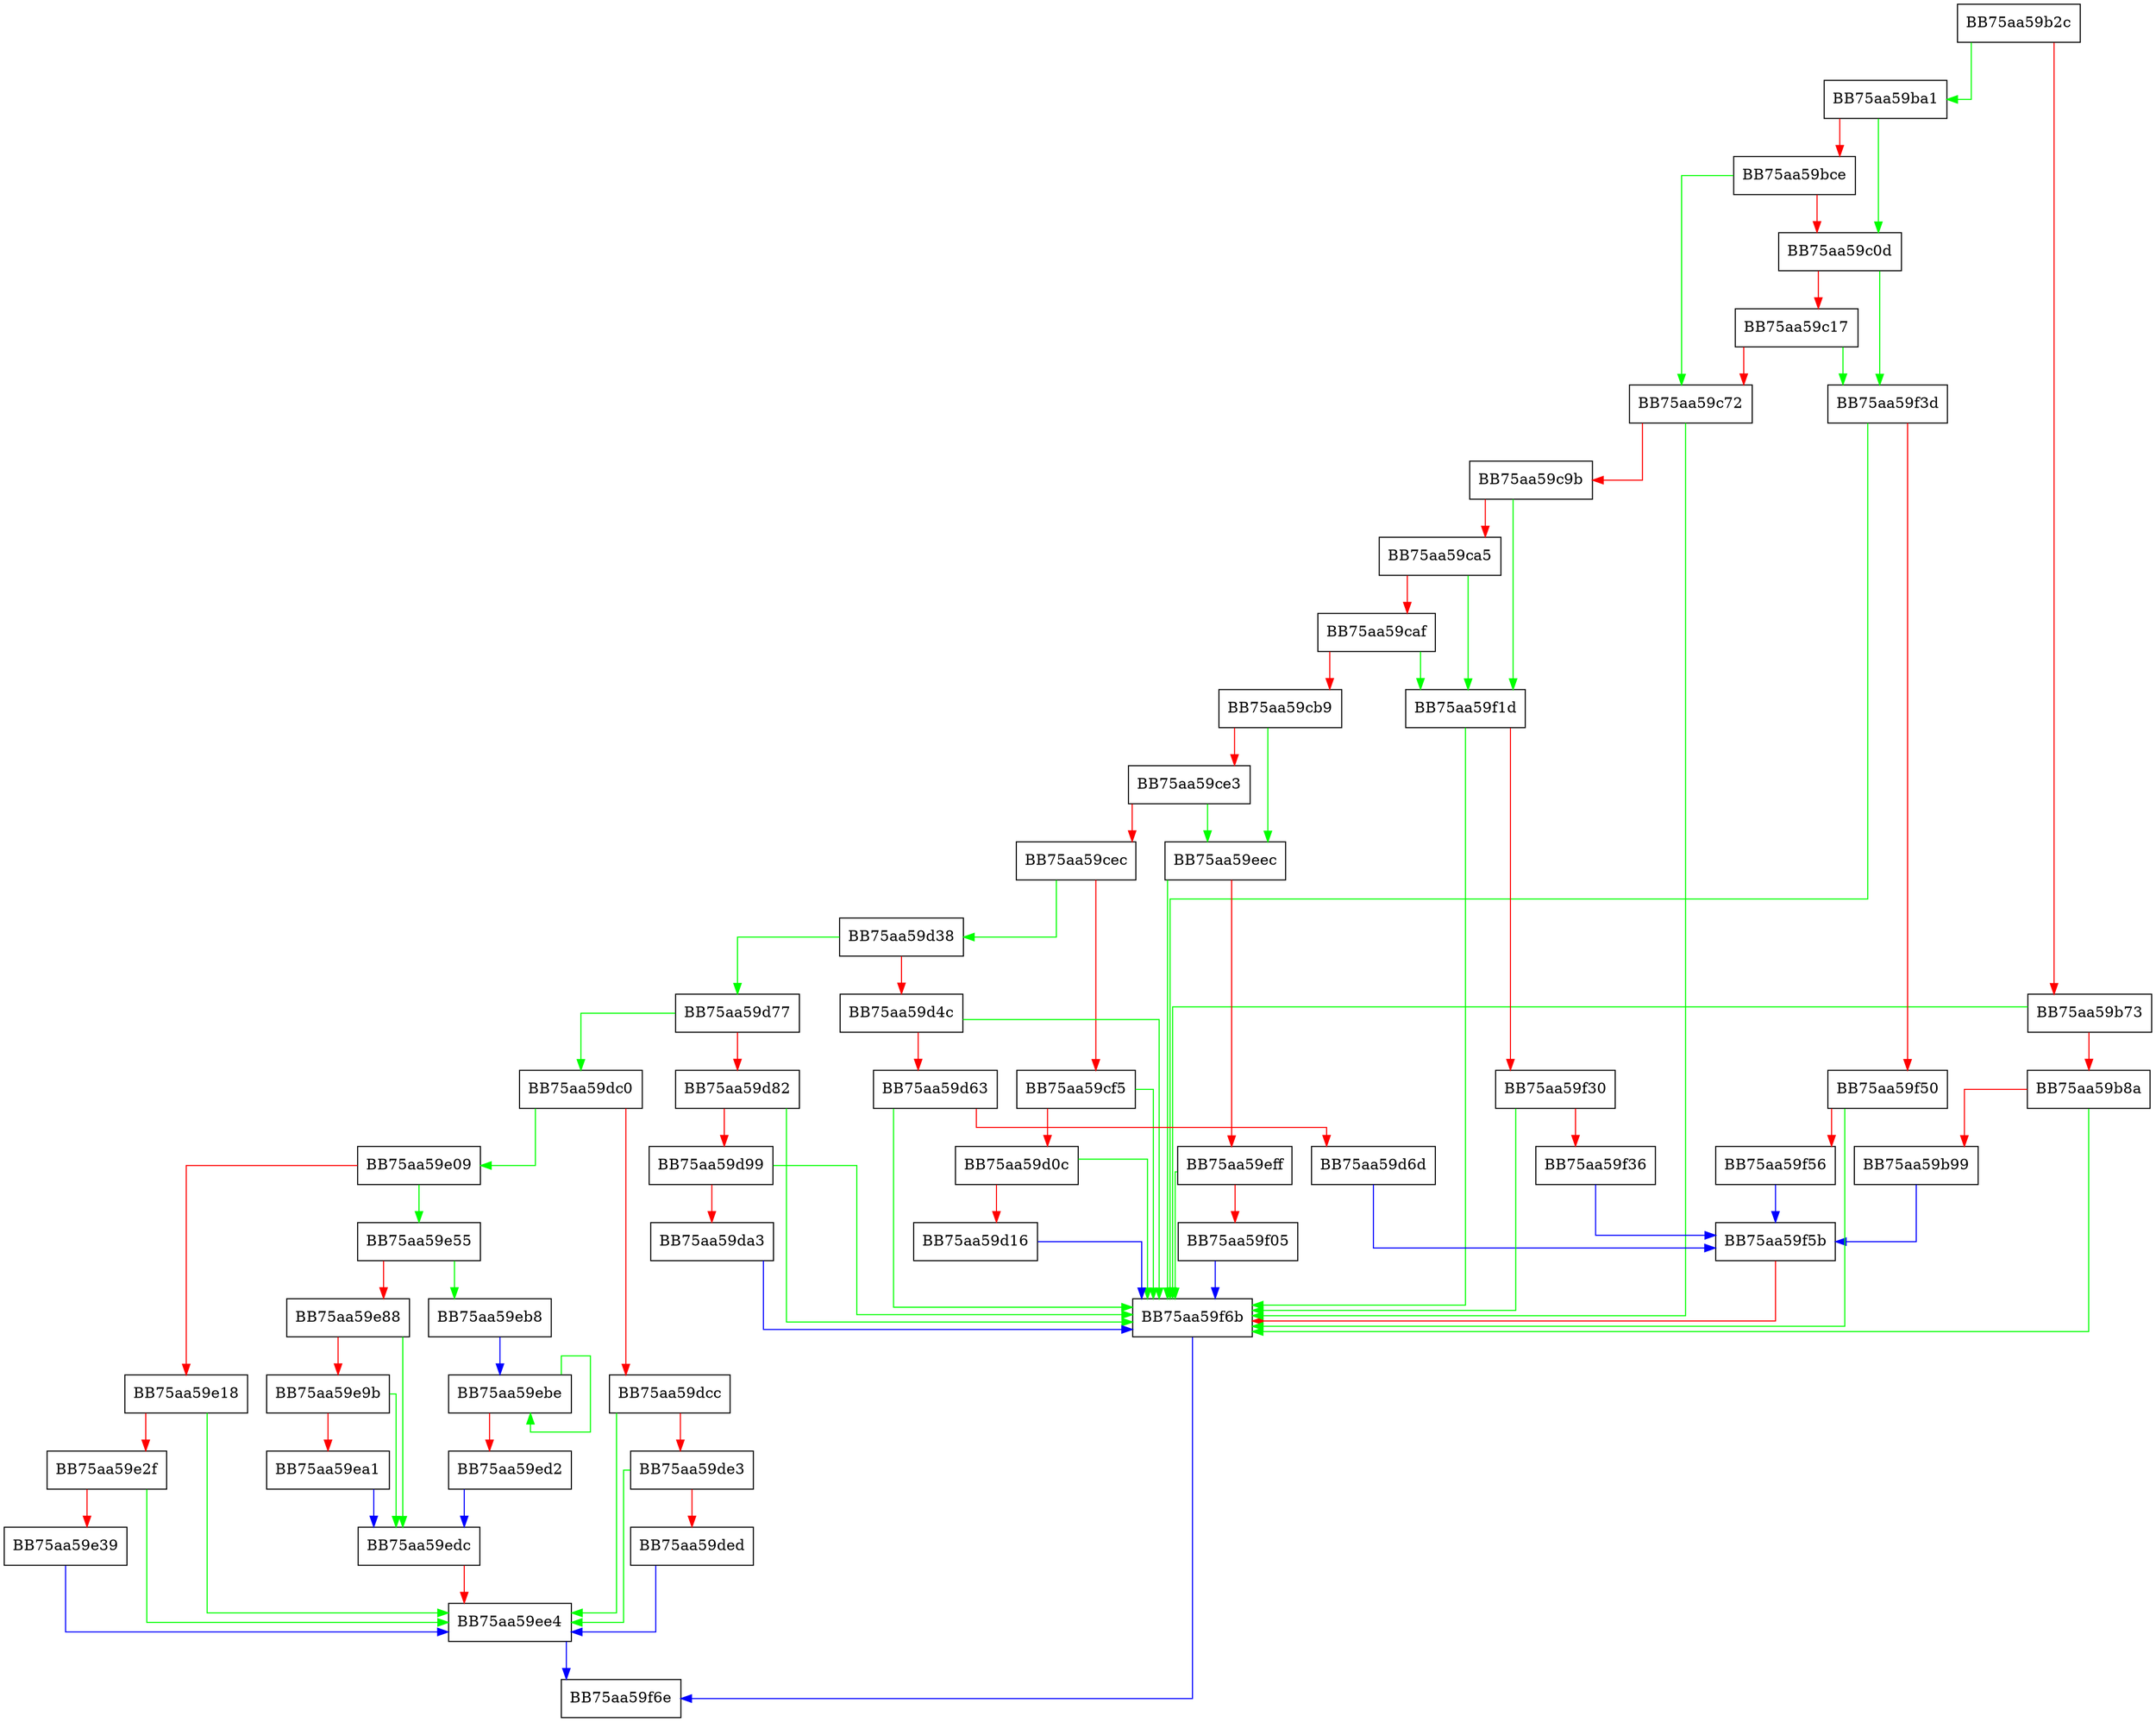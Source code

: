 digraph ComputeOEPKey {
  node [shape="box"];
  graph [splines=ortho];
  BB75aa59b2c -> BB75aa59ba1 [color="green"];
  BB75aa59b2c -> BB75aa59b73 [color="red"];
  BB75aa59b73 -> BB75aa59f6b [color="green"];
  BB75aa59b73 -> BB75aa59b8a [color="red"];
  BB75aa59b8a -> BB75aa59f6b [color="green"];
  BB75aa59b8a -> BB75aa59b99 [color="red"];
  BB75aa59b99 -> BB75aa59f5b [color="blue"];
  BB75aa59ba1 -> BB75aa59c0d [color="green"];
  BB75aa59ba1 -> BB75aa59bce [color="red"];
  BB75aa59bce -> BB75aa59c72 [color="green"];
  BB75aa59bce -> BB75aa59c0d [color="red"];
  BB75aa59c0d -> BB75aa59f3d [color="green"];
  BB75aa59c0d -> BB75aa59c17 [color="red"];
  BB75aa59c17 -> BB75aa59f3d [color="green"];
  BB75aa59c17 -> BB75aa59c72 [color="red"];
  BB75aa59c72 -> BB75aa59f6b [color="green"];
  BB75aa59c72 -> BB75aa59c9b [color="red"];
  BB75aa59c9b -> BB75aa59f1d [color="green"];
  BB75aa59c9b -> BB75aa59ca5 [color="red"];
  BB75aa59ca5 -> BB75aa59f1d [color="green"];
  BB75aa59ca5 -> BB75aa59caf [color="red"];
  BB75aa59caf -> BB75aa59f1d [color="green"];
  BB75aa59caf -> BB75aa59cb9 [color="red"];
  BB75aa59cb9 -> BB75aa59eec [color="green"];
  BB75aa59cb9 -> BB75aa59ce3 [color="red"];
  BB75aa59ce3 -> BB75aa59eec [color="green"];
  BB75aa59ce3 -> BB75aa59cec [color="red"];
  BB75aa59cec -> BB75aa59d38 [color="green"];
  BB75aa59cec -> BB75aa59cf5 [color="red"];
  BB75aa59cf5 -> BB75aa59f6b [color="green"];
  BB75aa59cf5 -> BB75aa59d0c [color="red"];
  BB75aa59d0c -> BB75aa59f6b [color="green"];
  BB75aa59d0c -> BB75aa59d16 [color="red"];
  BB75aa59d16 -> BB75aa59f6b [color="blue"];
  BB75aa59d38 -> BB75aa59d77 [color="green"];
  BB75aa59d38 -> BB75aa59d4c [color="red"];
  BB75aa59d4c -> BB75aa59f6b [color="green"];
  BB75aa59d4c -> BB75aa59d63 [color="red"];
  BB75aa59d63 -> BB75aa59f6b [color="green"];
  BB75aa59d63 -> BB75aa59d6d [color="red"];
  BB75aa59d6d -> BB75aa59f5b [color="blue"];
  BB75aa59d77 -> BB75aa59dc0 [color="green"];
  BB75aa59d77 -> BB75aa59d82 [color="red"];
  BB75aa59d82 -> BB75aa59f6b [color="green"];
  BB75aa59d82 -> BB75aa59d99 [color="red"];
  BB75aa59d99 -> BB75aa59f6b [color="green"];
  BB75aa59d99 -> BB75aa59da3 [color="red"];
  BB75aa59da3 -> BB75aa59f6b [color="blue"];
  BB75aa59dc0 -> BB75aa59e09 [color="green"];
  BB75aa59dc0 -> BB75aa59dcc [color="red"];
  BB75aa59dcc -> BB75aa59ee4 [color="green"];
  BB75aa59dcc -> BB75aa59de3 [color="red"];
  BB75aa59de3 -> BB75aa59ee4 [color="green"];
  BB75aa59de3 -> BB75aa59ded [color="red"];
  BB75aa59ded -> BB75aa59ee4 [color="blue"];
  BB75aa59e09 -> BB75aa59e55 [color="green"];
  BB75aa59e09 -> BB75aa59e18 [color="red"];
  BB75aa59e18 -> BB75aa59ee4 [color="green"];
  BB75aa59e18 -> BB75aa59e2f [color="red"];
  BB75aa59e2f -> BB75aa59ee4 [color="green"];
  BB75aa59e2f -> BB75aa59e39 [color="red"];
  BB75aa59e39 -> BB75aa59ee4 [color="blue"];
  BB75aa59e55 -> BB75aa59eb8 [color="green"];
  BB75aa59e55 -> BB75aa59e88 [color="red"];
  BB75aa59e88 -> BB75aa59edc [color="green"];
  BB75aa59e88 -> BB75aa59e9b [color="red"];
  BB75aa59e9b -> BB75aa59edc [color="green"];
  BB75aa59e9b -> BB75aa59ea1 [color="red"];
  BB75aa59ea1 -> BB75aa59edc [color="blue"];
  BB75aa59eb8 -> BB75aa59ebe [color="blue"];
  BB75aa59ebe -> BB75aa59ebe [color="green"];
  BB75aa59ebe -> BB75aa59ed2 [color="red"];
  BB75aa59ed2 -> BB75aa59edc [color="blue"];
  BB75aa59edc -> BB75aa59ee4 [color="red"];
  BB75aa59ee4 -> BB75aa59f6e [color="blue"];
  BB75aa59eec -> BB75aa59f6b [color="green"];
  BB75aa59eec -> BB75aa59eff [color="red"];
  BB75aa59eff -> BB75aa59f6b [color="green"];
  BB75aa59eff -> BB75aa59f05 [color="red"];
  BB75aa59f05 -> BB75aa59f6b [color="blue"];
  BB75aa59f1d -> BB75aa59f6b [color="green"];
  BB75aa59f1d -> BB75aa59f30 [color="red"];
  BB75aa59f30 -> BB75aa59f6b [color="green"];
  BB75aa59f30 -> BB75aa59f36 [color="red"];
  BB75aa59f36 -> BB75aa59f5b [color="blue"];
  BB75aa59f3d -> BB75aa59f6b [color="green"];
  BB75aa59f3d -> BB75aa59f50 [color="red"];
  BB75aa59f50 -> BB75aa59f6b [color="green"];
  BB75aa59f50 -> BB75aa59f56 [color="red"];
  BB75aa59f56 -> BB75aa59f5b [color="blue"];
  BB75aa59f5b -> BB75aa59f6b [color="red"];
  BB75aa59f6b -> BB75aa59f6e [color="blue"];
}